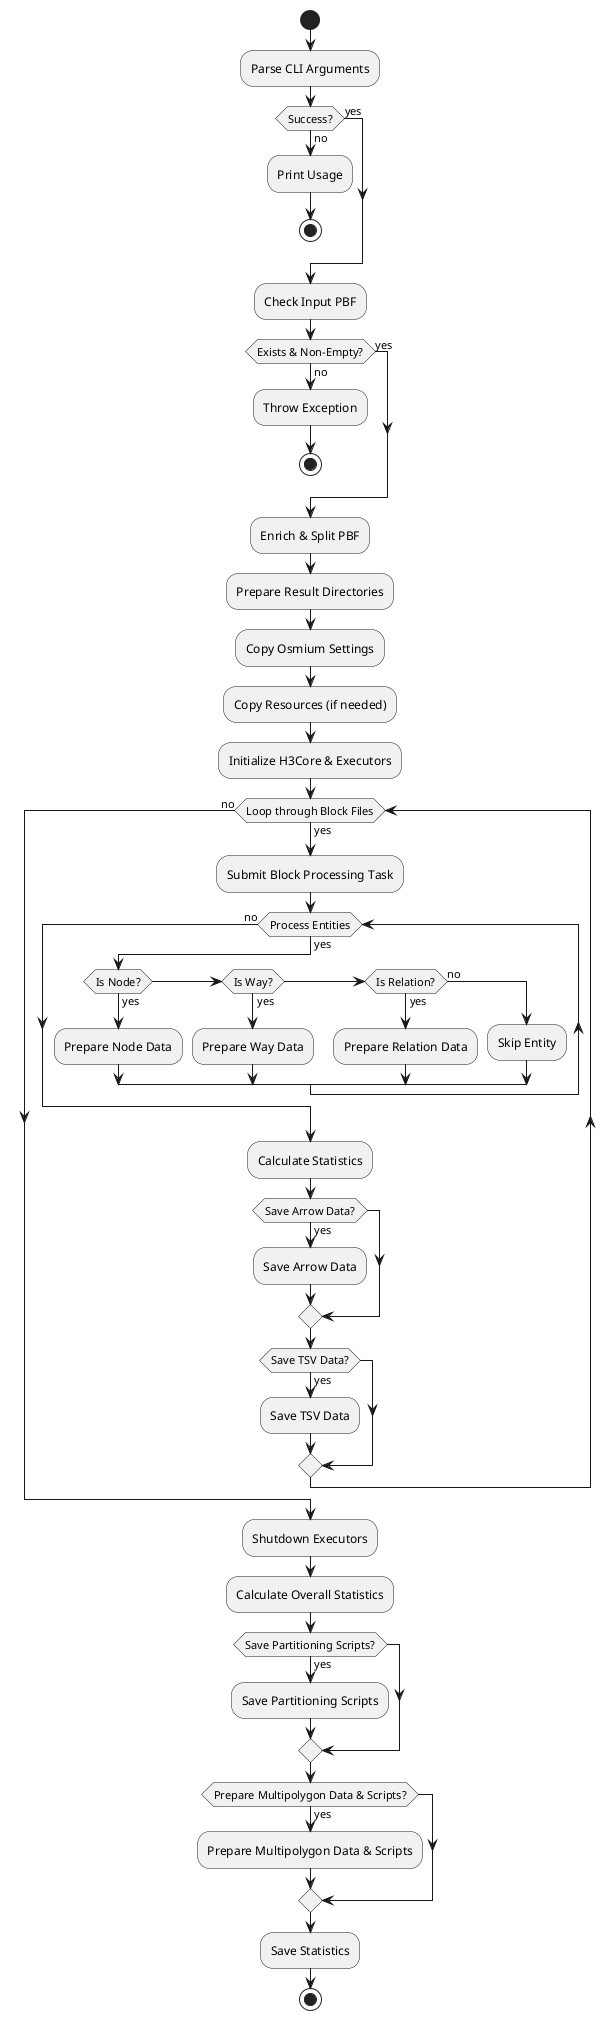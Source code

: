 @startuml
start

:Parse CLI Arguments;
if (Success?) then (yes)
else (no)
  :Print Usage;
  stop
endif

:Check Input PBF;
if (Exists & Non-Empty?) then (yes)
else (no)
  :Throw Exception;
  stop
endif

:Enrich & Split PBF;
:Prepare Result Directories;
:Copy Osmium Settings;
:Copy Resources (if needed);

:Initialize H3Core & Executors;

while (Loop through Block Files) is (yes)
  :Submit Block Processing Task;

  while (Process Entities) is (yes)
    if (Is Node?) then (yes)
      :Prepare Node Data;
    elseif (Is Way?) then (yes)
      :Prepare Way Data;
    elseif (Is Relation?) then (yes)
      :Prepare Relation Data;
    else (no)
      :Skip Entity;
    endif
  endwhile (no)

  :Calculate Statistics;

  if (Save Arrow Data?) then (yes)
    :Save Arrow Data;
  endif

  if (Save TSV Data?) then (yes)
    :Save TSV Data;
  endif
endwhile (no)

:Shutdown Executors;
:Calculate Overall Statistics;

if (Save Partitioning Scripts?) then (yes)
  :Save Partitioning Scripts;
endif

if (Prepare Multipolygon Data & Scripts?) then (yes)
  :Prepare Multipolygon Data & Scripts;
endif

:Save Statistics;

stop
@enduml